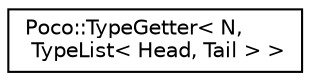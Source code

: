 digraph "Graphical Class Hierarchy"
{
 // LATEX_PDF_SIZE
  edge [fontname="Helvetica",fontsize="10",labelfontname="Helvetica",labelfontsize="10"];
  node [fontname="Helvetica",fontsize="10",shape=record];
  rankdir="LR";
  Node0 [label="Poco::TypeGetter\< N,\l TypeList\< Head, Tail \> \>",height=0.2,width=0.4,color="black", fillcolor="white", style="filled",URL="$structPoco_1_1TypeGetter_3_01N_00_01TypeList_3_01Head_00_01Tail_01_4_01_4.html",tooltip=" "];
}
